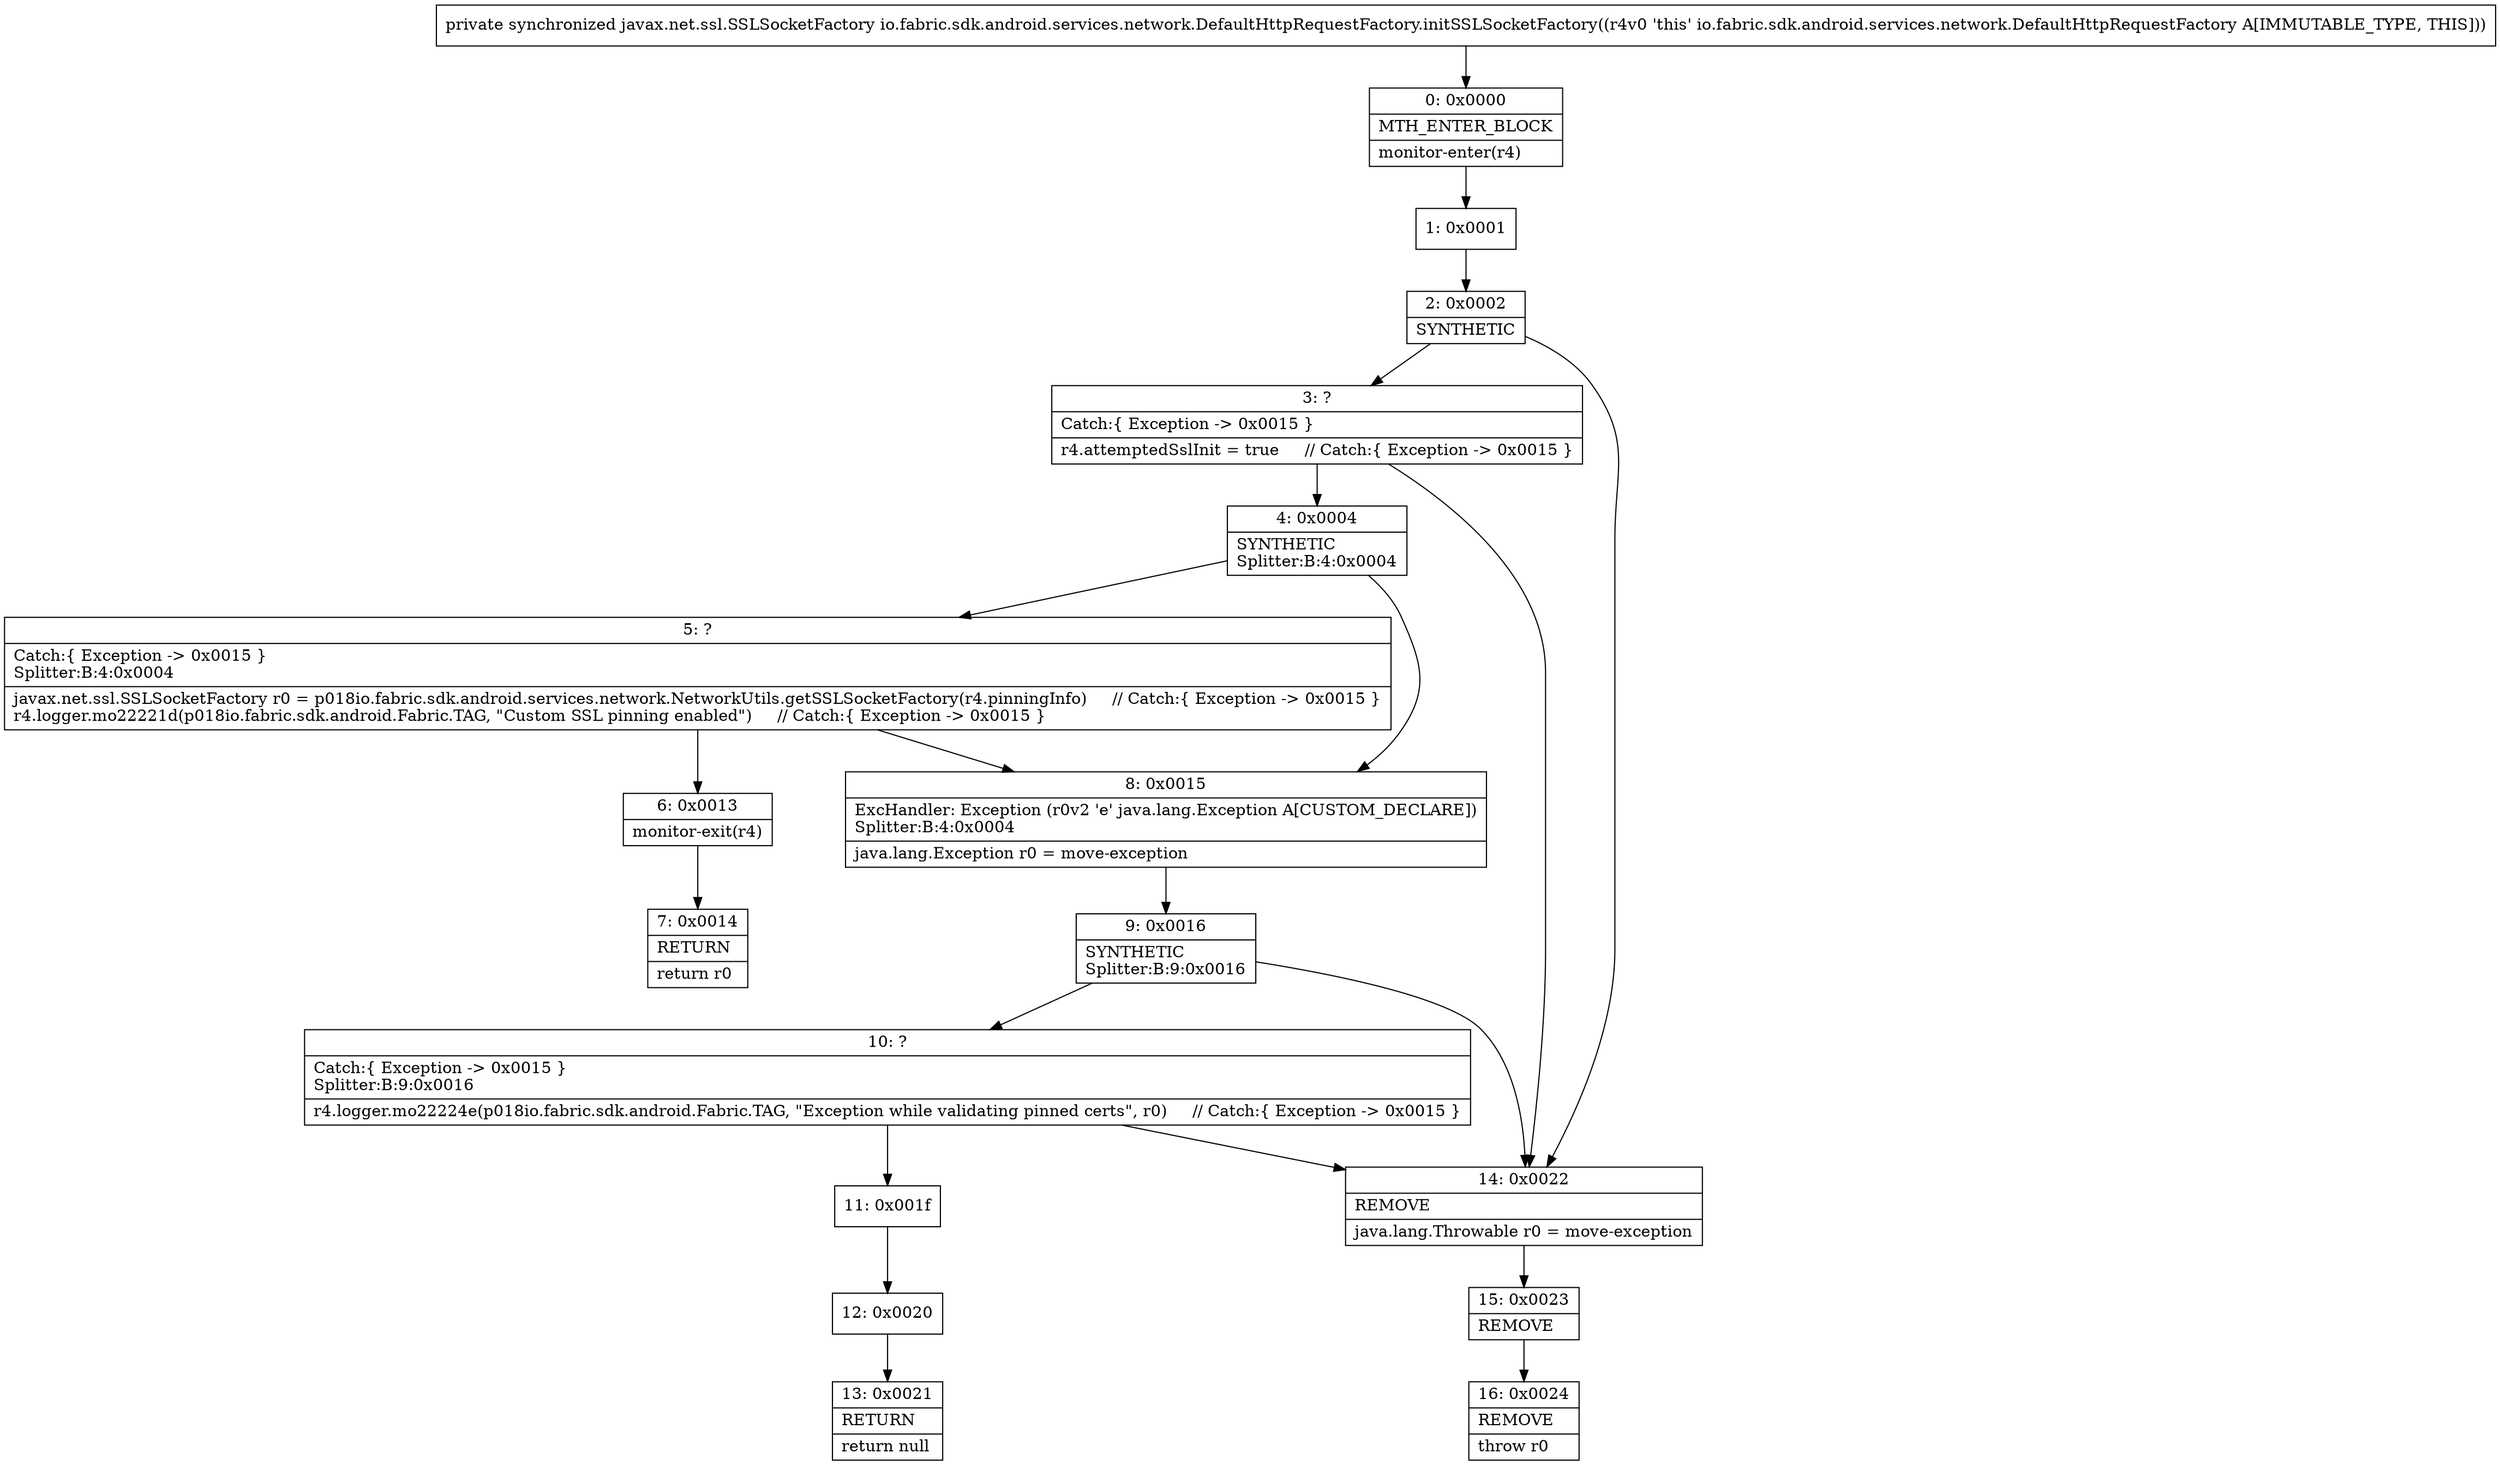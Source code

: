 digraph "CFG forio.fabric.sdk.android.services.network.DefaultHttpRequestFactory.initSSLSocketFactory()Ljavax\/net\/ssl\/SSLSocketFactory;" {
Node_0 [shape=record,label="{0\:\ 0x0000|MTH_ENTER_BLOCK\l|monitor\-enter(r4)\l}"];
Node_1 [shape=record,label="{1\:\ 0x0001}"];
Node_2 [shape=record,label="{2\:\ 0x0002|SYNTHETIC\l}"];
Node_3 [shape=record,label="{3\:\ ?|Catch:\{ Exception \-\> 0x0015 \}\l|r4.attemptedSslInit = true     \/\/ Catch:\{ Exception \-\> 0x0015 \}\l}"];
Node_4 [shape=record,label="{4\:\ 0x0004|SYNTHETIC\lSplitter:B:4:0x0004\l}"];
Node_5 [shape=record,label="{5\:\ ?|Catch:\{ Exception \-\> 0x0015 \}\lSplitter:B:4:0x0004\l|javax.net.ssl.SSLSocketFactory r0 = p018io.fabric.sdk.android.services.network.NetworkUtils.getSSLSocketFactory(r4.pinningInfo)     \/\/ Catch:\{ Exception \-\> 0x0015 \}\lr4.logger.mo22221d(p018io.fabric.sdk.android.Fabric.TAG, \"Custom SSL pinning enabled\")     \/\/ Catch:\{ Exception \-\> 0x0015 \}\l}"];
Node_6 [shape=record,label="{6\:\ 0x0013|monitor\-exit(r4)\l}"];
Node_7 [shape=record,label="{7\:\ 0x0014|RETURN\l|return r0\l}"];
Node_8 [shape=record,label="{8\:\ 0x0015|ExcHandler: Exception (r0v2 'e' java.lang.Exception A[CUSTOM_DECLARE])\lSplitter:B:4:0x0004\l|java.lang.Exception r0 = move\-exception\l}"];
Node_9 [shape=record,label="{9\:\ 0x0016|SYNTHETIC\lSplitter:B:9:0x0016\l}"];
Node_10 [shape=record,label="{10\:\ ?|Catch:\{ Exception \-\> 0x0015 \}\lSplitter:B:9:0x0016\l|r4.logger.mo22224e(p018io.fabric.sdk.android.Fabric.TAG, \"Exception while validating pinned certs\", r0)     \/\/ Catch:\{ Exception \-\> 0x0015 \}\l}"];
Node_11 [shape=record,label="{11\:\ 0x001f}"];
Node_12 [shape=record,label="{12\:\ 0x0020}"];
Node_13 [shape=record,label="{13\:\ 0x0021|RETURN\l|return null\l}"];
Node_14 [shape=record,label="{14\:\ 0x0022|REMOVE\l|java.lang.Throwable r0 = move\-exception\l}"];
Node_15 [shape=record,label="{15\:\ 0x0023|REMOVE\l}"];
Node_16 [shape=record,label="{16\:\ 0x0024|REMOVE\l|throw r0\l}"];
MethodNode[shape=record,label="{private synchronized javax.net.ssl.SSLSocketFactory io.fabric.sdk.android.services.network.DefaultHttpRequestFactory.initSSLSocketFactory((r4v0 'this' io.fabric.sdk.android.services.network.DefaultHttpRequestFactory A[IMMUTABLE_TYPE, THIS])) }"];
MethodNode -> Node_0;
Node_0 -> Node_1;
Node_1 -> Node_2;
Node_2 -> Node_3;
Node_2 -> Node_14;
Node_3 -> Node_4;
Node_3 -> Node_14;
Node_4 -> Node_5;
Node_4 -> Node_8;
Node_5 -> Node_6;
Node_5 -> Node_8;
Node_6 -> Node_7;
Node_8 -> Node_9;
Node_9 -> Node_10;
Node_9 -> Node_14;
Node_10 -> Node_11;
Node_10 -> Node_14;
Node_11 -> Node_12;
Node_12 -> Node_13;
Node_14 -> Node_15;
Node_15 -> Node_16;
}

